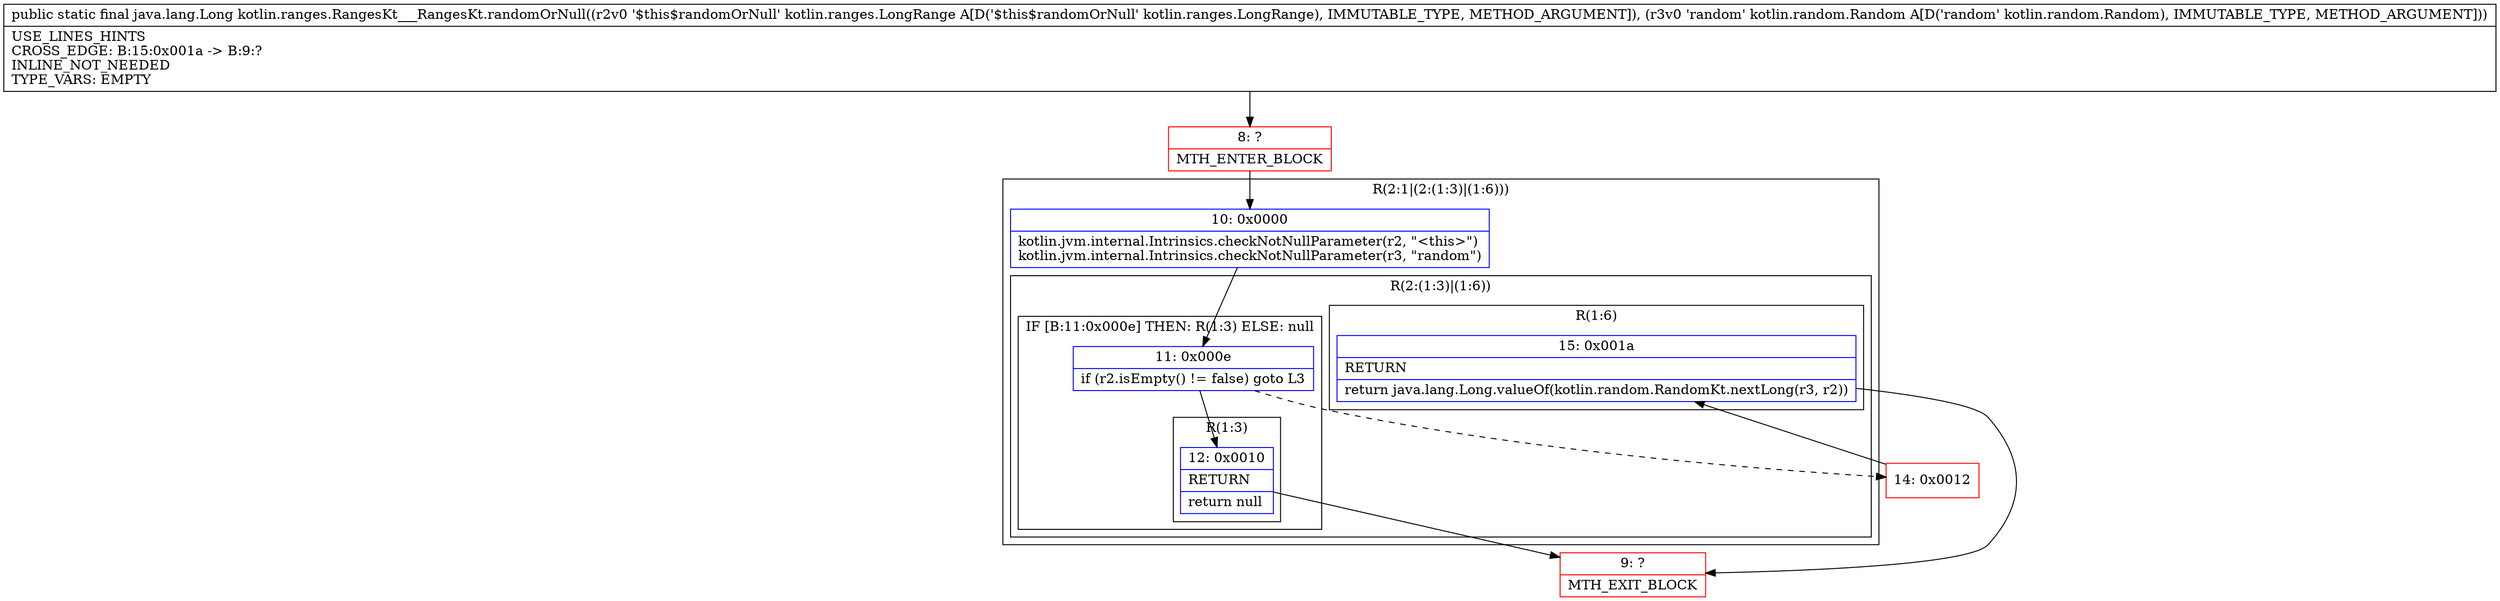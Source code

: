 digraph "CFG forkotlin.ranges.RangesKt___RangesKt.randomOrNull(Lkotlin\/ranges\/LongRange;Lkotlin\/random\/Random;)Ljava\/lang\/Long;" {
subgraph cluster_Region_297472206 {
label = "R(2:1|(2:(1:3)|(1:6)))";
node [shape=record,color=blue];
Node_10 [shape=record,label="{10\:\ 0x0000|kotlin.jvm.internal.Intrinsics.checkNotNullParameter(r2, \"\<this\>\")\lkotlin.jvm.internal.Intrinsics.checkNotNullParameter(r3, \"random\")\l}"];
subgraph cluster_Region_465196845 {
label = "R(2:(1:3)|(1:6))";
node [shape=record,color=blue];
subgraph cluster_IfRegion_224270163 {
label = "IF [B:11:0x000e] THEN: R(1:3) ELSE: null";
node [shape=record,color=blue];
Node_11 [shape=record,label="{11\:\ 0x000e|if (r2.isEmpty() != false) goto L3\l}"];
subgraph cluster_Region_1276491871 {
label = "R(1:3)";
node [shape=record,color=blue];
Node_12 [shape=record,label="{12\:\ 0x0010|RETURN\l|return null\l}"];
}
}
subgraph cluster_Region_90307699 {
label = "R(1:6)";
node [shape=record,color=blue];
Node_15 [shape=record,label="{15\:\ 0x001a|RETURN\l|return java.lang.Long.valueOf(kotlin.random.RandomKt.nextLong(r3, r2))\l}"];
}
}
}
Node_8 [shape=record,color=red,label="{8\:\ ?|MTH_ENTER_BLOCK\l}"];
Node_9 [shape=record,color=red,label="{9\:\ ?|MTH_EXIT_BLOCK\l}"];
Node_14 [shape=record,color=red,label="{14\:\ 0x0012}"];
MethodNode[shape=record,label="{public static final java.lang.Long kotlin.ranges.RangesKt___RangesKt.randomOrNull((r2v0 '$this$randomOrNull' kotlin.ranges.LongRange A[D('$this$randomOrNull' kotlin.ranges.LongRange), IMMUTABLE_TYPE, METHOD_ARGUMENT]), (r3v0 'random' kotlin.random.Random A[D('random' kotlin.random.Random), IMMUTABLE_TYPE, METHOD_ARGUMENT]))  | USE_LINES_HINTS\lCROSS_EDGE: B:15:0x001a \-\> B:9:?\lINLINE_NOT_NEEDED\lTYPE_VARS: EMPTY\l}"];
MethodNode -> Node_8;Node_10 -> Node_11;
Node_11 -> Node_12;
Node_11 -> Node_14[style=dashed];
Node_12 -> Node_9;
Node_15 -> Node_9;
Node_8 -> Node_10;
Node_14 -> Node_15;
}

